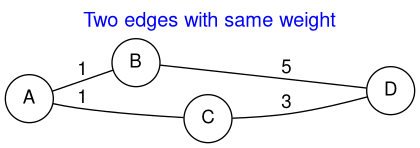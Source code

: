 @startdot
digraph a {
    label = "Two edges with same weight"
    labelloc  =  t
    fontsize  = 15
    fontcolor = blue

    fontname="Helvetica,Arial,sans-serif"
    node [fontname="Helvetica,Arial,sans-serif"]
    edge [fontname="Helvetica,Arial,sans-serif"]
    rankdir=LR;
    node [shape = circle];
    edge[arrowhead="none"];
    A -> B [label = "1", minlen=1];
    A -> C [label = "1", minlen=1];
    B -> D [label = "5", minlen=3];
    C -> D [label = "3", minlen=2];
}
@enddot
